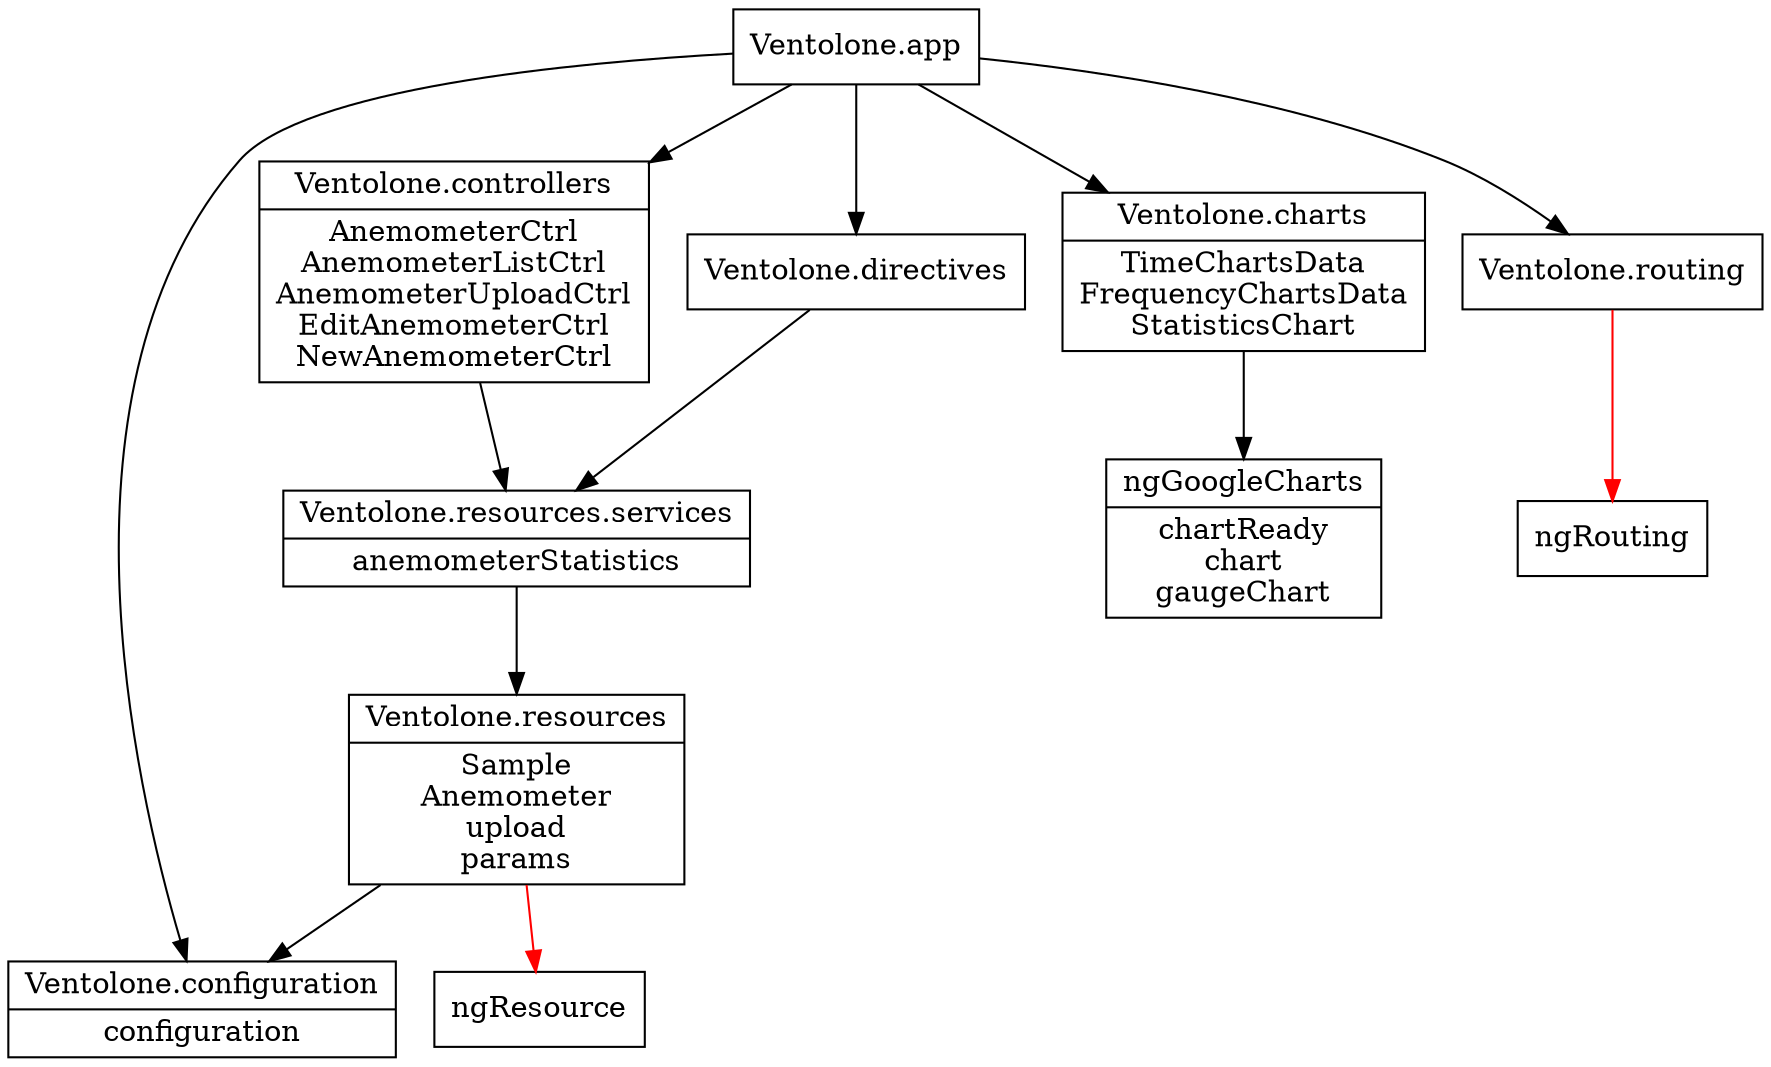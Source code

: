 digraph dependencies{
  node[shape="record"]

  "Ventolone.configuration"[label="{Ventolone.configuration|configuration}"];
  "Ventolone.resources"[label="{Ventolone.resources|Sample\nAnemometer\nupload\nparams}"]
  "Ventolone.resources.services"[label="{Ventolone.resources.services|anemometerStatistics}"]
  "Ventolone.controllers"[label="{Ventolone.controllers|AnemometerCtrl\nAnemometerListCtrl\nAnemometerUploadCtrl\nEditAnemometerCtrl\nNewAnemometerCtrl}"]
  "ngGoogleCharts"[label="{ngGoogleCharts|chartReady\nchart\ngaugeChart}"]
  "Ventolone.charts"[label="{Ventolone.charts|TimeChartsData\nFrequencyChartsData\nStatisticsChart}"]

  "Ventolone.resources" -> "Ventolone.configuration"
  "Ventolone.resources.services" -> "Ventolone.resources";
  "Ventolone.app" -> "Ventolone.configuration" 
  "Ventolone.app" -> "Ventolone.controllers"
  "Ventolone.app" -> "Ventolone.directives"
  "Ventolone.controllers" -> "Ventolone.resources.services"
  "Ventolone.directives" -> "Ventolone.resources.services"
  "Ventolone.charts" -> "ngGoogleCharts"
  "Ventolone.app" -> "Ventolone.charts"
  "Ventolone.app" -> "Ventolone.routing"
  "Ventolone.resources" -> "ngResource"[color="red"]
  "Ventolone.routing" -> "ngRouting"[color="red"]
}


